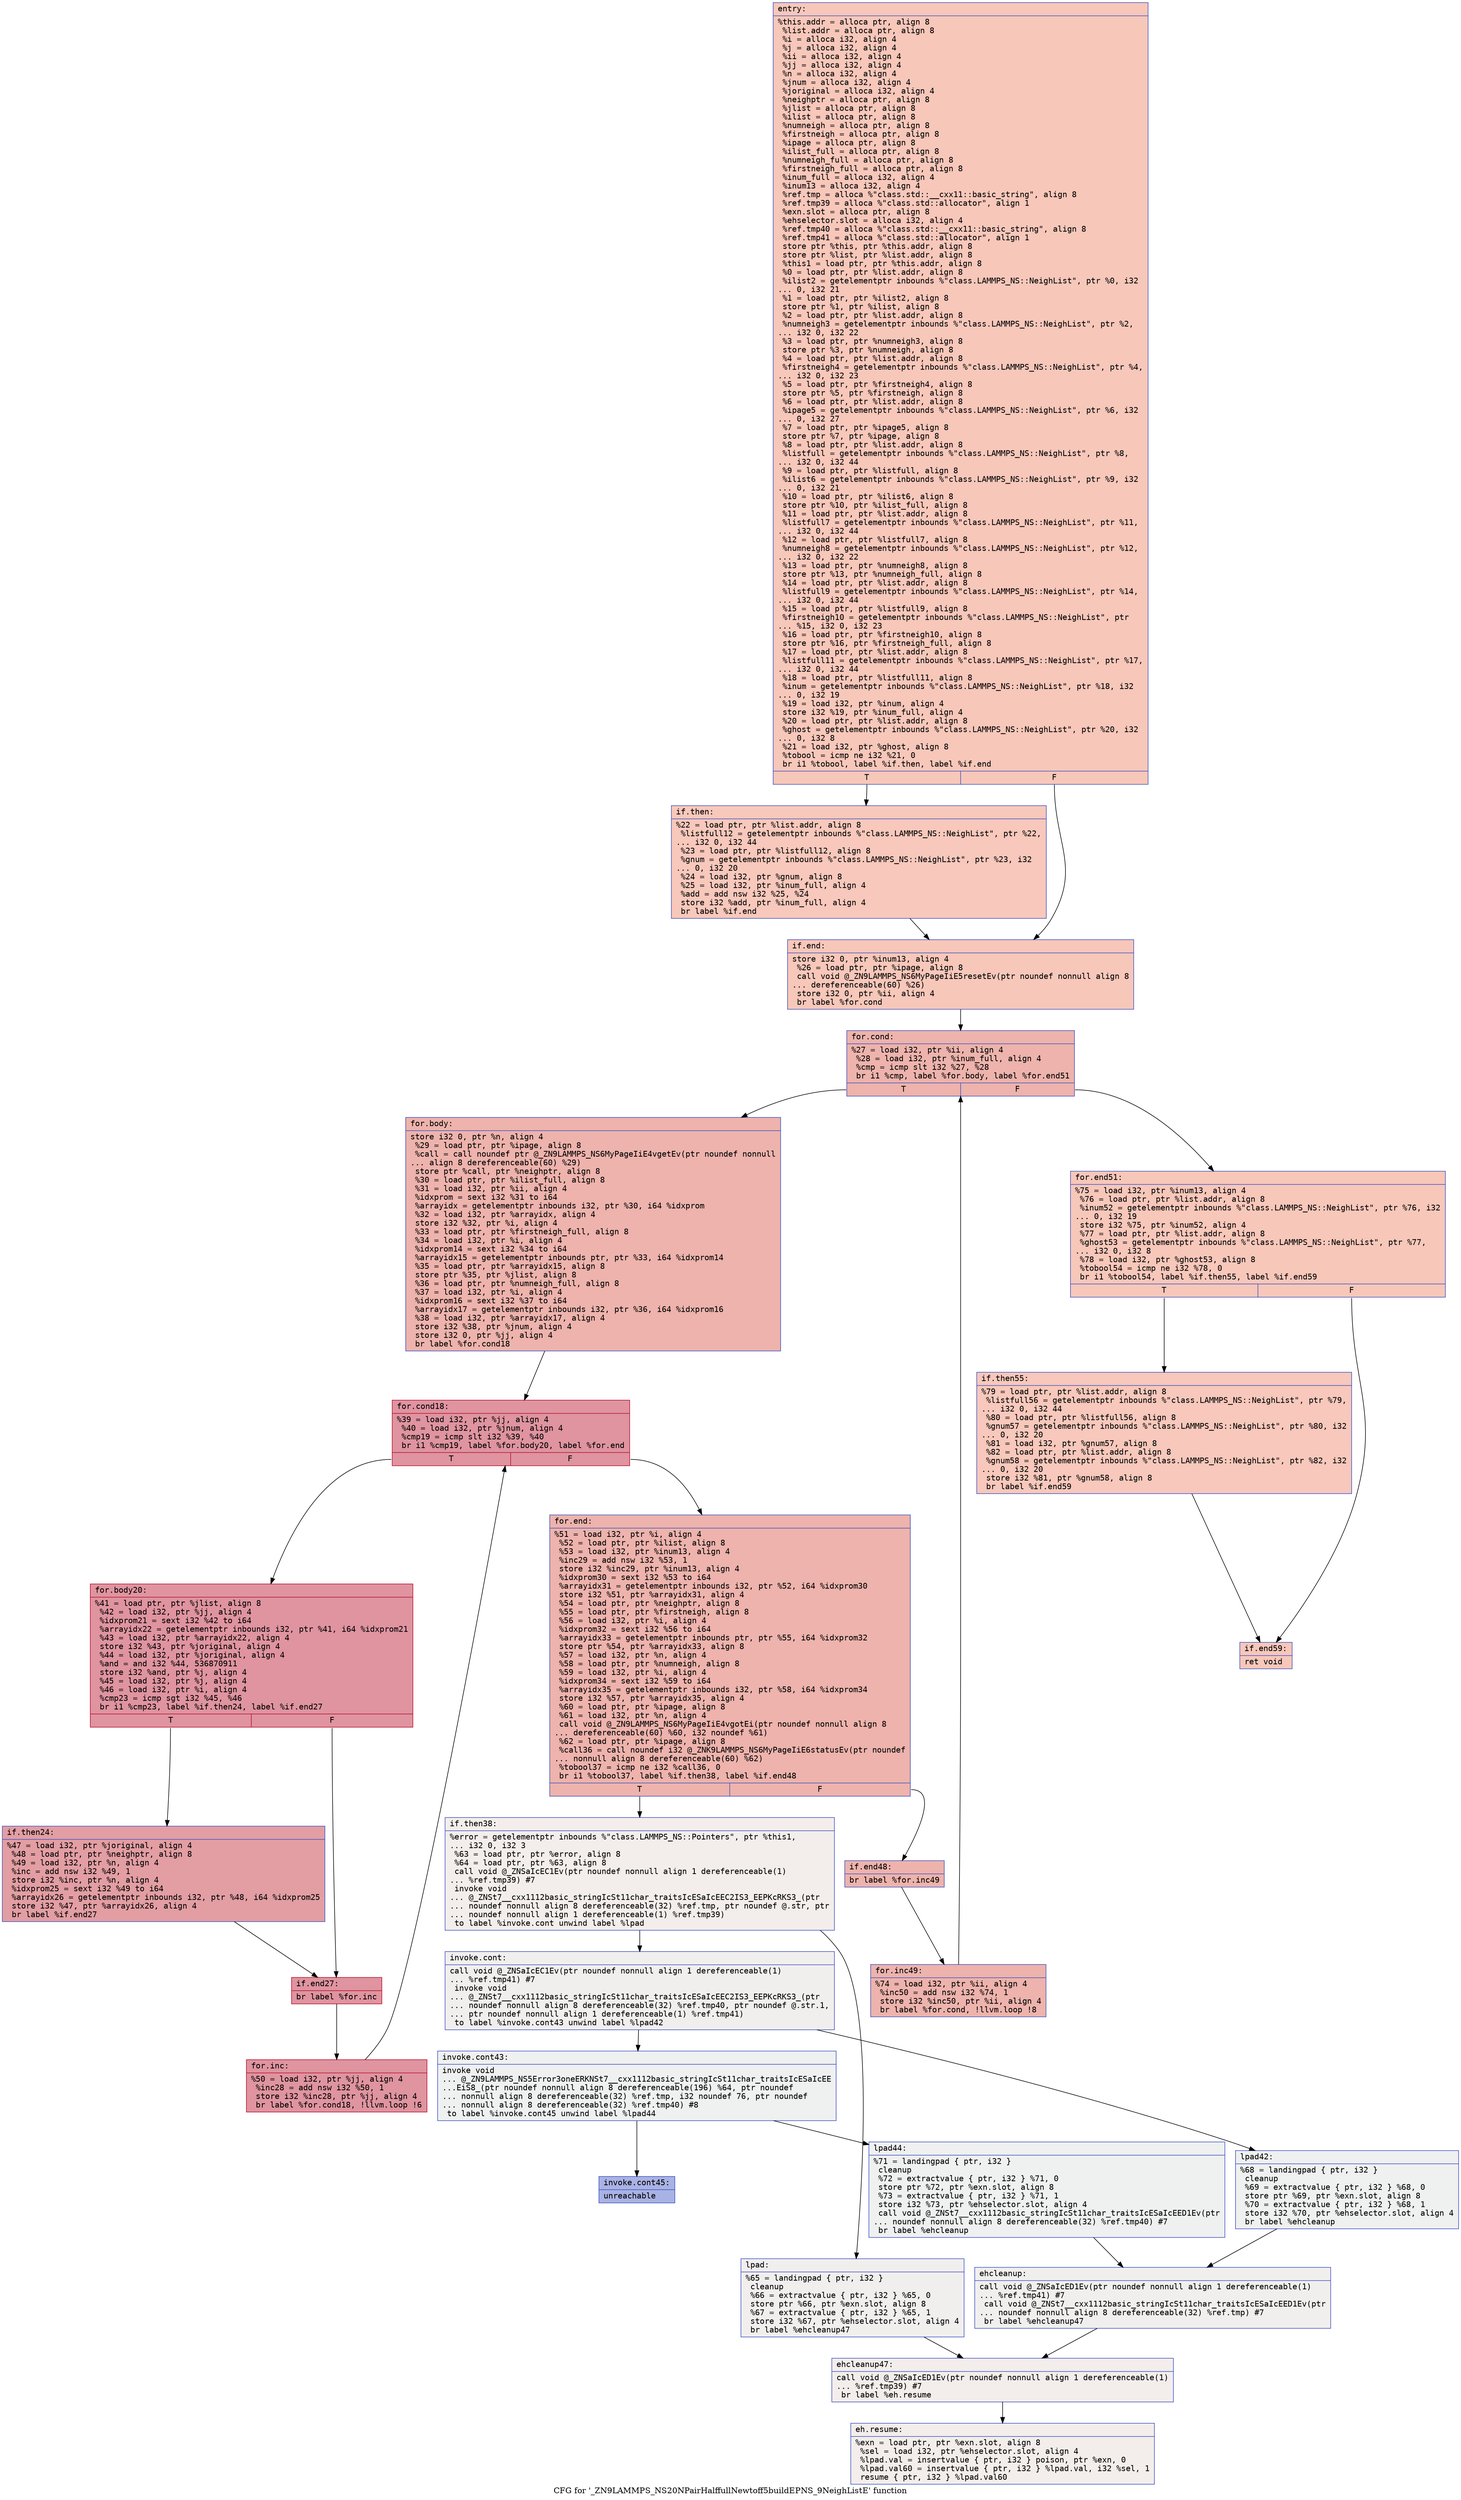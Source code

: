 digraph "CFG for '_ZN9LAMMPS_NS20NPairHalffullNewtoff5buildEPNS_9NeighListE' function" {
	label="CFG for '_ZN9LAMMPS_NS20NPairHalffullNewtoff5buildEPNS_9NeighListE' function";

	Node0x55abd578c6a0 [shape=record,color="#3d50c3ff", style=filled, fillcolor="#ec7f6370" fontname="Courier",label="{entry:\l|  %this.addr = alloca ptr, align 8\l  %list.addr = alloca ptr, align 8\l  %i = alloca i32, align 4\l  %j = alloca i32, align 4\l  %ii = alloca i32, align 4\l  %jj = alloca i32, align 4\l  %n = alloca i32, align 4\l  %jnum = alloca i32, align 4\l  %joriginal = alloca i32, align 4\l  %neighptr = alloca ptr, align 8\l  %jlist = alloca ptr, align 8\l  %ilist = alloca ptr, align 8\l  %numneigh = alloca ptr, align 8\l  %firstneigh = alloca ptr, align 8\l  %ipage = alloca ptr, align 8\l  %ilist_full = alloca ptr, align 8\l  %numneigh_full = alloca ptr, align 8\l  %firstneigh_full = alloca ptr, align 8\l  %inum_full = alloca i32, align 4\l  %inum13 = alloca i32, align 4\l  %ref.tmp = alloca %\"class.std::__cxx11::basic_string\", align 8\l  %ref.tmp39 = alloca %\"class.std::allocator\", align 1\l  %exn.slot = alloca ptr, align 8\l  %ehselector.slot = alloca i32, align 4\l  %ref.tmp40 = alloca %\"class.std::__cxx11::basic_string\", align 8\l  %ref.tmp41 = alloca %\"class.std::allocator\", align 1\l  store ptr %this, ptr %this.addr, align 8\l  store ptr %list, ptr %list.addr, align 8\l  %this1 = load ptr, ptr %this.addr, align 8\l  %0 = load ptr, ptr %list.addr, align 8\l  %ilist2 = getelementptr inbounds %\"class.LAMMPS_NS::NeighList\", ptr %0, i32\l... 0, i32 21\l  %1 = load ptr, ptr %ilist2, align 8\l  store ptr %1, ptr %ilist, align 8\l  %2 = load ptr, ptr %list.addr, align 8\l  %numneigh3 = getelementptr inbounds %\"class.LAMMPS_NS::NeighList\", ptr %2,\l... i32 0, i32 22\l  %3 = load ptr, ptr %numneigh3, align 8\l  store ptr %3, ptr %numneigh, align 8\l  %4 = load ptr, ptr %list.addr, align 8\l  %firstneigh4 = getelementptr inbounds %\"class.LAMMPS_NS::NeighList\", ptr %4,\l... i32 0, i32 23\l  %5 = load ptr, ptr %firstneigh4, align 8\l  store ptr %5, ptr %firstneigh, align 8\l  %6 = load ptr, ptr %list.addr, align 8\l  %ipage5 = getelementptr inbounds %\"class.LAMMPS_NS::NeighList\", ptr %6, i32\l... 0, i32 27\l  %7 = load ptr, ptr %ipage5, align 8\l  store ptr %7, ptr %ipage, align 8\l  %8 = load ptr, ptr %list.addr, align 8\l  %listfull = getelementptr inbounds %\"class.LAMMPS_NS::NeighList\", ptr %8,\l... i32 0, i32 44\l  %9 = load ptr, ptr %listfull, align 8\l  %ilist6 = getelementptr inbounds %\"class.LAMMPS_NS::NeighList\", ptr %9, i32\l... 0, i32 21\l  %10 = load ptr, ptr %ilist6, align 8\l  store ptr %10, ptr %ilist_full, align 8\l  %11 = load ptr, ptr %list.addr, align 8\l  %listfull7 = getelementptr inbounds %\"class.LAMMPS_NS::NeighList\", ptr %11,\l... i32 0, i32 44\l  %12 = load ptr, ptr %listfull7, align 8\l  %numneigh8 = getelementptr inbounds %\"class.LAMMPS_NS::NeighList\", ptr %12,\l... i32 0, i32 22\l  %13 = load ptr, ptr %numneigh8, align 8\l  store ptr %13, ptr %numneigh_full, align 8\l  %14 = load ptr, ptr %list.addr, align 8\l  %listfull9 = getelementptr inbounds %\"class.LAMMPS_NS::NeighList\", ptr %14,\l... i32 0, i32 44\l  %15 = load ptr, ptr %listfull9, align 8\l  %firstneigh10 = getelementptr inbounds %\"class.LAMMPS_NS::NeighList\", ptr\l... %15, i32 0, i32 23\l  %16 = load ptr, ptr %firstneigh10, align 8\l  store ptr %16, ptr %firstneigh_full, align 8\l  %17 = load ptr, ptr %list.addr, align 8\l  %listfull11 = getelementptr inbounds %\"class.LAMMPS_NS::NeighList\", ptr %17,\l... i32 0, i32 44\l  %18 = load ptr, ptr %listfull11, align 8\l  %inum = getelementptr inbounds %\"class.LAMMPS_NS::NeighList\", ptr %18, i32\l... 0, i32 19\l  %19 = load i32, ptr %inum, align 4\l  store i32 %19, ptr %inum_full, align 4\l  %20 = load ptr, ptr %list.addr, align 8\l  %ghost = getelementptr inbounds %\"class.LAMMPS_NS::NeighList\", ptr %20, i32\l... 0, i32 8\l  %21 = load i32, ptr %ghost, align 8\l  %tobool = icmp ne i32 %21, 0\l  br i1 %tobool, label %if.then, label %if.end\l|{<s0>T|<s1>F}}"];
	Node0x55abd578c6a0:s0 -> Node0x55abd5790760[tooltip="entry -> if.then\nProbability 62.50%" ];
	Node0x55abd578c6a0:s1 -> Node0x55abd57907d0[tooltip="entry -> if.end\nProbability 37.50%" ];
	Node0x55abd5790760 [shape=record,color="#3d50c3ff", style=filled, fillcolor="#ed836670" fontname="Courier",label="{if.then:\l|  %22 = load ptr, ptr %list.addr, align 8\l  %listfull12 = getelementptr inbounds %\"class.LAMMPS_NS::NeighList\", ptr %22,\l... i32 0, i32 44\l  %23 = load ptr, ptr %listfull12, align 8\l  %gnum = getelementptr inbounds %\"class.LAMMPS_NS::NeighList\", ptr %23, i32\l... 0, i32 20\l  %24 = load i32, ptr %gnum, align 8\l  %25 = load i32, ptr %inum_full, align 4\l  %add = add nsw i32 %25, %24\l  store i32 %add, ptr %inum_full, align 4\l  br label %if.end\l}"];
	Node0x55abd5790760 -> Node0x55abd57907d0[tooltip="if.then -> if.end\nProbability 100.00%" ];
	Node0x55abd57907d0 [shape=record,color="#3d50c3ff", style=filled, fillcolor="#ec7f6370" fontname="Courier",label="{if.end:\l|  store i32 0, ptr %inum13, align 4\l  %26 = load ptr, ptr %ipage, align 8\l  call void @_ZN9LAMMPS_NS6MyPageIiE5resetEv(ptr noundef nonnull align 8\l... dereferenceable(60) %26)\l  store i32 0, ptr %ii, align 4\l  br label %for.cond\l}"];
	Node0x55abd57907d0 -> Node0x55abd57918e0[tooltip="if.end -> for.cond\nProbability 100.00%" ];
	Node0x55abd57918e0 [shape=record,color="#3d50c3ff", style=filled, fillcolor="#d6524470" fontname="Courier",label="{for.cond:\l|  %27 = load i32, ptr %ii, align 4\l  %28 = load i32, ptr %inum_full, align 4\l  %cmp = icmp slt i32 %27, %28\l  br i1 %cmp, label %for.body, label %for.end51\l|{<s0>T|<s1>F}}"];
	Node0x55abd57918e0:s0 -> Node0x55abd5791b90[tooltip="for.cond -> for.body\nProbability 96.88%" ];
	Node0x55abd57918e0:s1 -> Node0x55abd5791c10[tooltip="for.cond -> for.end51\nProbability 3.12%" ];
	Node0x55abd5791b90 [shape=record,color="#3d50c3ff", style=filled, fillcolor="#d6524470" fontname="Courier",label="{for.body:\l|  store i32 0, ptr %n, align 4\l  %29 = load ptr, ptr %ipage, align 8\l  %call = call noundef ptr @_ZN9LAMMPS_NS6MyPageIiE4vgetEv(ptr noundef nonnull\l... align 8 dereferenceable(60) %29)\l  store ptr %call, ptr %neighptr, align 8\l  %30 = load ptr, ptr %ilist_full, align 8\l  %31 = load i32, ptr %ii, align 4\l  %idxprom = sext i32 %31 to i64\l  %arrayidx = getelementptr inbounds i32, ptr %30, i64 %idxprom\l  %32 = load i32, ptr %arrayidx, align 4\l  store i32 %32, ptr %i, align 4\l  %33 = load ptr, ptr %firstneigh_full, align 8\l  %34 = load i32, ptr %i, align 4\l  %idxprom14 = sext i32 %34 to i64\l  %arrayidx15 = getelementptr inbounds ptr, ptr %33, i64 %idxprom14\l  %35 = load ptr, ptr %arrayidx15, align 8\l  store ptr %35, ptr %jlist, align 8\l  %36 = load ptr, ptr %numneigh_full, align 8\l  %37 = load i32, ptr %i, align 4\l  %idxprom16 = sext i32 %37 to i64\l  %arrayidx17 = getelementptr inbounds i32, ptr %36, i64 %idxprom16\l  %38 = load i32, ptr %arrayidx17, align 4\l  store i32 %38, ptr %jnum, align 4\l  store i32 0, ptr %jj, align 4\l  br label %for.cond18\l}"];
	Node0x55abd5791b90 -> Node0x55abd5792c60[tooltip="for.body -> for.cond18\nProbability 100.00%" ];
	Node0x55abd5792c60 [shape=record,color="#b70d28ff", style=filled, fillcolor="#b70d2870" fontname="Courier",label="{for.cond18:\l|  %39 = load i32, ptr %jj, align 4\l  %40 = load i32, ptr %jnum, align 4\l  %cmp19 = icmp slt i32 %39, %40\l  br i1 %cmp19, label %for.body20, label %for.end\l|{<s0>T|<s1>F}}"];
	Node0x55abd5792c60:s0 -> Node0x55abd5792f60[tooltip="for.cond18 -> for.body20\nProbability 96.88%" ];
	Node0x55abd5792c60:s1 -> Node0x55abd5792fe0[tooltip="for.cond18 -> for.end\nProbability 3.12%" ];
	Node0x55abd5792f60 [shape=record,color="#b70d28ff", style=filled, fillcolor="#b70d2870" fontname="Courier",label="{for.body20:\l|  %41 = load ptr, ptr %jlist, align 8\l  %42 = load i32, ptr %jj, align 4\l  %idxprom21 = sext i32 %42 to i64\l  %arrayidx22 = getelementptr inbounds i32, ptr %41, i64 %idxprom21\l  %43 = load i32, ptr %arrayidx22, align 4\l  store i32 %43, ptr %joriginal, align 4\l  %44 = load i32, ptr %joriginal, align 4\l  %and = and i32 %44, 536870911\l  store i32 %and, ptr %j, align 4\l  %45 = load i32, ptr %j, align 4\l  %46 = load i32, ptr %i, align 4\l  %cmp23 = icmp sgt i32 %45, %46\l  br i1 %cmp23, label %if.then24, label %if.end27\l|{<s0>T|<s1>F}}"];
	Node0x55abd5792f60:s0 -> Node0x55abd57938a0[tooltip="for.body20 -> if.then24\nProbability 50.00%" ];
	Node0x55abd5792f60:s1 -> Node0x55abd5793920[tooltip="for.body20 -> if.end27\nProbability 50.00%" ];
	Node0x55abd57938a0 [shape=record,color="#3d50c3ff", style=filled, fillcolor="#be242e70" fontname="Courier",label="{if.then24:\l|  %47 = load i32, ptr %joriginal, align 4\l  %48 = load ptr, ptr %neighptr, align 8\l  %49 = load i32, ptr %n, align 4\l  %inc = add nsw i32 %49, 1\l  store i32 %inc, ptr %n, align 4\l  %idxprom25 = sext i32 %49 to i64\l  %arrayidx26 = getelementptr inbounds i32, ptr %48, i64 %idxprom25\l  store i32 %47, ptr %arrayidx26, align 4\l  br label %if.end27\l}"];
	Node0x55abd57938a0 -> Node0x55abd5793920[tooltip="if.then24 -> if.end27\nProbability 100.00%" ];
	Node0x55abd5793920 [shape=record,color="#b70d28ff", style=filled, fillcolor="#b70d2870" fontname="Courier",label="{if.end27:\l|  br label %for.inc\l}"];
	Node0x55abd5793920 -> Node0x55abd5794810[tooltip="if.end27 -> for.inc\nProbability 100.00%" ];
	Node0x55abd5794810 [shape=record,color="#b70d28ff", style=filled, fillcolor="#b70d2870" fontname="Courier",label="{for.inc:\l|  %50 = load i32, ptr %jj, align 4\l  %inc28 = add nsw i32 %50, 1\l  store i32 %inc28, ptr %jj, align 4\l  br label %for.cond18, !llvm.loop !6\l}"];
	Node0x55abd5794810 -> Node0x55abd5792c60[tooltip="for.inc -> for.cond18\nProbability 100.00%" ];
	Node0x55abd5792fe0 [shape=record,color="#3d50c3ff", style=filled, fillcolor="#d6524470" fontname="Courier",label="{for.end:\l|  %51 = load i32, ptr %i, align 4\l  %52 = load ptr, ptr %ilist, align 8\l  %53 = load i32, ptr %inum13, align 4\l  %inc29 = add nsw i32 %53, 1\l  store i32 %inc29, ptr %inum13, align 4\l  %idxprom30 = sext i32 %53 to i64\l  %arrayidx31 = getelementptr inbounds i32, ptr %52, i64 %idxprom30\l  store i32 %51, ptr %arrayidx31, align 4\l  %54 = load ptr, ptr %neighptr, align 8\l  %55 = load ptr, ptr %firstneigh, align 8\l  %56 = load i32, ptr %i, align 4\l  %idxprom32 = sext i32 %56 to i64\l  %arrayidx33 = getelementptr inbounds ptr, ptr %55, i64 %idxprom32\l  store ptr %54, ptr %arrayidx33, align 8\l  %57 = load i32, ptr %n, align 4\l  %58 = load ptr, ptr %numneigh, align 8\l  %59 = load i32, ptr %i, align 4\l  %idxprom34 = sext i32 %59 to i64\l  %arrayidx35 = getelementptr inbounds i32, ptr %58, i64 %idxprom34\l  store i32 %57, ptr %arrayidx35, align 4\l  %60 = load ptr, ptr %ipage, align 8\l  %61 = load i32, ptr %n, align 4\l  call void @_ZN9LAMMPS_NS6MyPageIiE4vgotEi(ptr noundef nonnull align 8\l... dereferenceable(60) %60, i32 noundef %61)\l  %62 = load ptr, ptr %ipage, align 8\l  %call36 = call noundef i32 @_ZNK9LAMMPS_NS6MyPageIiE6statusEv(ptr noundef\l... nonnull align 8 dereferenceable(60) %62)\l  %tobool37 = icmp ne i32 %call36, 0\l  br i1 %tobool37, label %if.then38, label %if.end48\l|{<s0>T|<s1>F}}"];
	Node0x55abd5792fe0:s0 -> Node0x55abd5796ff0[tooltip="for.end -> if.then38\nProbability 0.00%" ];
	Node0x55abd5792fe0:s1 -> Node0x55abd5797070[tooltip="for.end -> if.end48\nProbability 100.00%" ];
	Node0x55abd5796ff0 [shape=record,color="#3d50c3ff", style=filled, fillcolor="#e5d8d170" fontname="Courier",label="{if.then38:\l|  %error = getelementptr inbounds %\"class.LAMMPS_NS::Pointers\", ptr %this1,\l... i32 0, i32 3\l  %63 = load ptr, ptr %error, align 8\l  %64 = load ptr, ptr %63, align 8\l  call void @_ZNSaIcEC1Ev(ptr noundef nonnull align 1 dereferenceable(1)\l... %ref.tmp39) #7\l  invoke void\l... @_ZNSt7__cxx1112basic_stringIcSt11char_traitsIcESaIcEEC2IS3_EEPKcRKS3_(ptr\l... noundef nonnull align 8 dereferenceable(32) %ref.tmp, ptr noundef @.str, ptr\l... noundef nonnull align 1 dereferenceable(1) %ref.tmp39)\l          to label %invoke.cont unwind label %lpad\l}"];
	Node0x55abd5796ff0 -> Node0x55abd57976b0[tooltip="if.then38 -> invoke.cont\nProbability 50.00%" ];
	Node0x55abd5796ff0 -> Node0x55abd5797790[tooltip="if.then38 -> lpad\nProbability 50.00%" ];
	Node0x55abd57976b0 [shape=record,color="#3d50c3ff", style=filled, fillcolor="#e0dbd870" fontname="Courier",label="{invoke.cont:\l|  call void @_ZNSaIcEC1Ev(ptr noundef nonnull align 1 dereferenceable(1)\l... %ref.tmp41) #7\l  invoke void\l... @_ZNSt7__cxx1112basic_stringIcSt11char_traitsIcESaIcEEC2IS3_EEPKcRKS3_(ptr\l... noundef nonnull align 8 dereferenceable(32) %ref.tmp40, ptr noundef @.str.1,\l... ptr noundef nonnull align 1 dereferenceable(1) %ref.tmp41)\l          to label %invoke.cont43 unwind label %lpad42\l}"];
	Node0x55abd57976b0 -> Node0x55abd5797c40[tooltip="invoke.cont -> invoke.cont43\nProbability 50.00%" ];
	Node0x55abd57976b0 -> Node0x55abd5797c90[tooltip="invoke.cont -> lpad42\nProbability 50.00%" ];
	Node0x55abd5797c40 [shape=record,color="#3d50c3ff", style=filled, fillcolor="#dbdcde70" fontname="Courier",label="{invoke.cont43:\l|  invoke void\l... @_ZN9LAMMPS_NS5Error3oneERKNSt7__cxx1112basic_stringIcSt11char_traitsIcESaIcEE\l...EiS8_(ptr noundef nonnull align 8 dereferenceable(196) %64, ptr noundef\l... nonnull align 8 dereferenceable(32) %ref.tmp, i32 noundef 76, ptr noundef\l... nonnull align 8 dereferenceable(32) %ref.tmp40) #8\l          to label %invoke.cont45 unwind label %lpad44\l}"];
	Node0x55abd5797c40 -> Node0x55abd5797bf0[tooltip="invoke.cont43 -> invoke.cont45\nProbability 0.00%" ];
	Node0x55abd5797c40 -> Node0x55abd5798010[tooltip="invoke.cont43 -> lpad44\nProbability 100.00%" ];
	Node0x55abd5797bf0 [shape=record,color="#3d50c3ff", style=filled, fillcolor="#3d50c370" fontname="Courier",label="{invoke.cont45:\l|  unreachable\l}"];
	Node0x55abd5797790 [shape=record,color="#3d50c3ff", style=filled, fillcolor="#e0dbd870" fontname="Courier",label="{lpad:\l|  %65 = landingpad \{ ptr, i32 \}\l          cleanup\l  %66 = extractvalue \{ ptr, i32 \} %65, 0\l  store ptr %66, ptr %exn.slot, align 8\l  %67 = extractvalue \{ ptr, i32 \} %65, 1\l  store i32 %67, ptr %ehselector.slot, align 4\l  br label %ehcleanup47\l}"];
	Node0x55abd5797790 -> Node0x55abd57986b0[tooltip="lpad -> ehcleanup47\nProbability 100.00%" ];
	Node0x55abd5797c90 [shape=record,color="#3d50c3ff", style=filled, fillcolor="#dbdcde70" fontname="Courier",label="{lpad42:\l|  %68 = landingpad \{ ptr, i32 \}\l          cleanup\l  %69 = extractvalue \{ ptr, i32 \} %68, 0\l  store ptr %69, ptr %exn.slot, align 8\l  %70 = extractvalue \{ ptr, i32 \} %68, 1\l  store i32 %70, ptr %ehselector.slot, align 4\l  br label %ehcleanup\l}"];
	Node0x55abd5797c90 -> Node0x55abd5798a00[tooltip="lpad42 -> ehcleanup\nProbability 100.00%" ];
	Node0x55abd5798010 [shape=record,color="#3d50c3ff", style=filled, fillcolor="#dbdcde70" fontname="Courier",label="{lpad44:\l|  %71 = landingpad \{ ptr, i32 \}\l          cleanup\l  %72 = extractvalue \{ ptr, i32 \} %71, 0\l  store ptr %72, ptr %exn.slot, align 8\l  %73 = extractvalue \{ ptr, i32 \} %71, 1\l  store i32 %73, ptr %ehselector.slot, align 4\l  call void @_ZNSt7__cxx1112basic_stringIcSt11char_traitsIcESaIcEED1Ev(ptr\l... noundef nonnull align 8 dereferenceable(32) %ref.tmp40) #7\l  br label %ehcleanup\l}"];
	Node0x55abd5798010 -> Node0x55abd5798a00[tooltip="lpad44 -> ehcleanup\nProbability 100.00%" ];
	Node0x55abd5798a00 [shape=record,color="#3d50c3ff", style=filled, fillcolor="#e0dbd870" fontname="Courier",label="{ehcleanup:\l|  call void @_ZNSaIcED1Ev(ptr noundef nonnull align 1 dereferenceable(1)\l... %ref.tmp41) #7\l  call void @_ZNSt7__cxx1112basic_stringIcSt11char_traitsIcESaIcEED1Ev(ptr\l... noundef nonnull align 8 dereferenceable(32) %ref.tmp) #7\l  br label %ehcleanup47\l}"];
	Node0x55abd5798a00 -> Node0x55abd57986b0[tooltip="ehcleanup -> ehcleanup47\nProbability 100.00%" ];
	Node0x55abd57986b0 [shape=record,color="#3d50c3ff", style=filled, fillcolor="#e5d8d170" fontname="Courier",label="{ehcleanup47:\l|  call void @_ZNSaIcED1Ev(ptr noundef nonnull align 1 dereferenceable(1)\l... %ref.tmp39) #7\l  br label %eh.resume\l}"];
	Node0x55abd57986b0 -> Node0x55abd5799460[tooltip="ehcleanup47 -> eh.resume\nProbability 100.00%" ];
	Node0x55abd5797070 [shape=record,color="#3d50c3ff", style=filled, fillcolor="#d6524470" fontname="Courier",label="{if.end48:\l|  br label %for.inc49\l}"];
	Node0x55abd5797070 -> Node0x55abd5799520[tooltip="if.end48 -> for.inc49\nProbability 100.00%" ];
	Node0x55abd5799520 [shape=record,color="#3d50c3ff", style=filled, fillcolor="#d6524470" fontname="Courier",label="{for.inc49:\l|  %74 = load i32, ptr %ii, align 4\l  %inc50 = add nsw i32 %74, 1\l  store i32 %inc50, ptr %ii, align 4\l  br label %for.cond, !llvm.loop !8\l}"];
	Node0x55abd5799520 -> Node0x55abd57918e0[tooltip="for.inc49 -> for.cond\nProbability 100.00%" ];
	Node0x55abd5791c10 [shape=record,color="#3d50c3ff", style=filled, fillcolor="#ec7f6370" fontname="Courier",label="{for.end51:\l|  %75 = load i32, ptr %inum13, align 4\l  %76 = load ptr, ptr %list.addr, align 8\l  %inum52 = getelementptr inbounds %\"class.LAMMPS_NS::NeighList\", ptr %76, i32\l... 0, i32 19\l  store i32 %75, ptr %inum52, align 4\l  %77 = load ptr, ptr %list.addr, align 8\l  %ghost53 = getelementptr inbounds %\"class.LAMMPS_NS::NeighList\", ptr %77,\l... i32 0, i32 8\l  %78 = load i32, ptr %ghost53, align 8\l  %tobool54 = icmp ne i32 %78, 0\l  br i1 %tobool54, label %if.then55, label %if.end59\l|{<s0>T|<s1>F}}"];
	Node0x55abd5791c10:s0 -> Node0x55abd579a4b0[tooltip="for.end51 -> if.then55\nProbability 62.50%" ];
	Node0x55abd5791c10:s1 -> Node0x55abd579a530[tooltip="for.end51 -> if.end59\nProbability 37.50%" ];
	Node0x55abd579a4b0 [shape=record,color="#3d50c3ff", style=filled, fillcolor="#ed836670" fontname="Courier",label="{if.then55:\l|  %79 = load ptr, ptr %list.addr, align 8\l  %listfull56 = getelementptr inbounds %\"class.LAMMPS_NS::NeighList\", ptr %79,\l... i32 0, i32 44\l  %80 = load ptr, ptr %listfull56, align 8\l  %gnum57 = getelementptr inbounds %\"class.LAMMPS_NS::NeighList\", ptr %80, i32\l... 0, i32 20\l  %81 = load i32, ptr %gnum57, align 8\l  %82 = load ptr, ptr %list.addr, align 8\l  %gnum58 = getelementptr inbounds %\"class.LAMMPS_NS::NeighList\", ptr %82, i32\l... 0, i32 20\l  store i32 %81, ptr %gnum58, align 8\l  br label %if.end59\l}"];
	Node0x55abd579a4b0 -> Node0x55abd579a530[tooltip="if.then55 -> if.end59\nProbability 100.00%" ];
	Node0x55abd579a530 [shape=record,color="#3d50c3ff", style=filled, fillcolor="#ec7f6370" fontname="Courier",label="{if.end59:\l|  ret void\l}"];
	Node0x55abd5799460 [shape=record,color="#3d50c3ff", style=filled, fillcolor="#e5d8d170" fontname="Courier",label="{eh.resume:\l|  %exn = load ptr, ptr %exn.slot, align 8\l  %sel = load i32, ptr %ehselector.slot, align 4\l  %lpad.val = insertvalue \{ ptr, i32 \} poison, ptr %exn, 0\l  %lpad.val60 = insertvalue \{ ptr, i32 \} %lpad.val, i32 %sel, 1\l  resume \{ ptr, i32 \} %lpad.val60\l}"];
}
